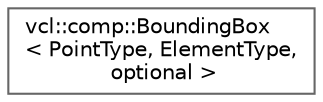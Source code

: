 digraph "Graphical Class Hierarchy"
{
 // LATEX_PDF_SIZE
  bgcolor="transparent";
  edge [fontname=Helvetica,fontsize=10,labelfontname=Helvetica,labelfontsize=10];
  node [fontname=Helvetica,fontsize=10,shape=box,height=0.2,width=0.4];
  rankdir="LR";
  Node0 [label="vcl::comp::BoundingBox\l\< PointType, ElementType,\l optional \>",height=0.2,width=0.4,color="grey40", fillcolor="white", style="filled",URL="$classvcl_1_1comp_1_1BoundingBox.html",tooltip="The BoundingBox component class represents an axis aligned bounding box. This class is usually used a..."];
}
